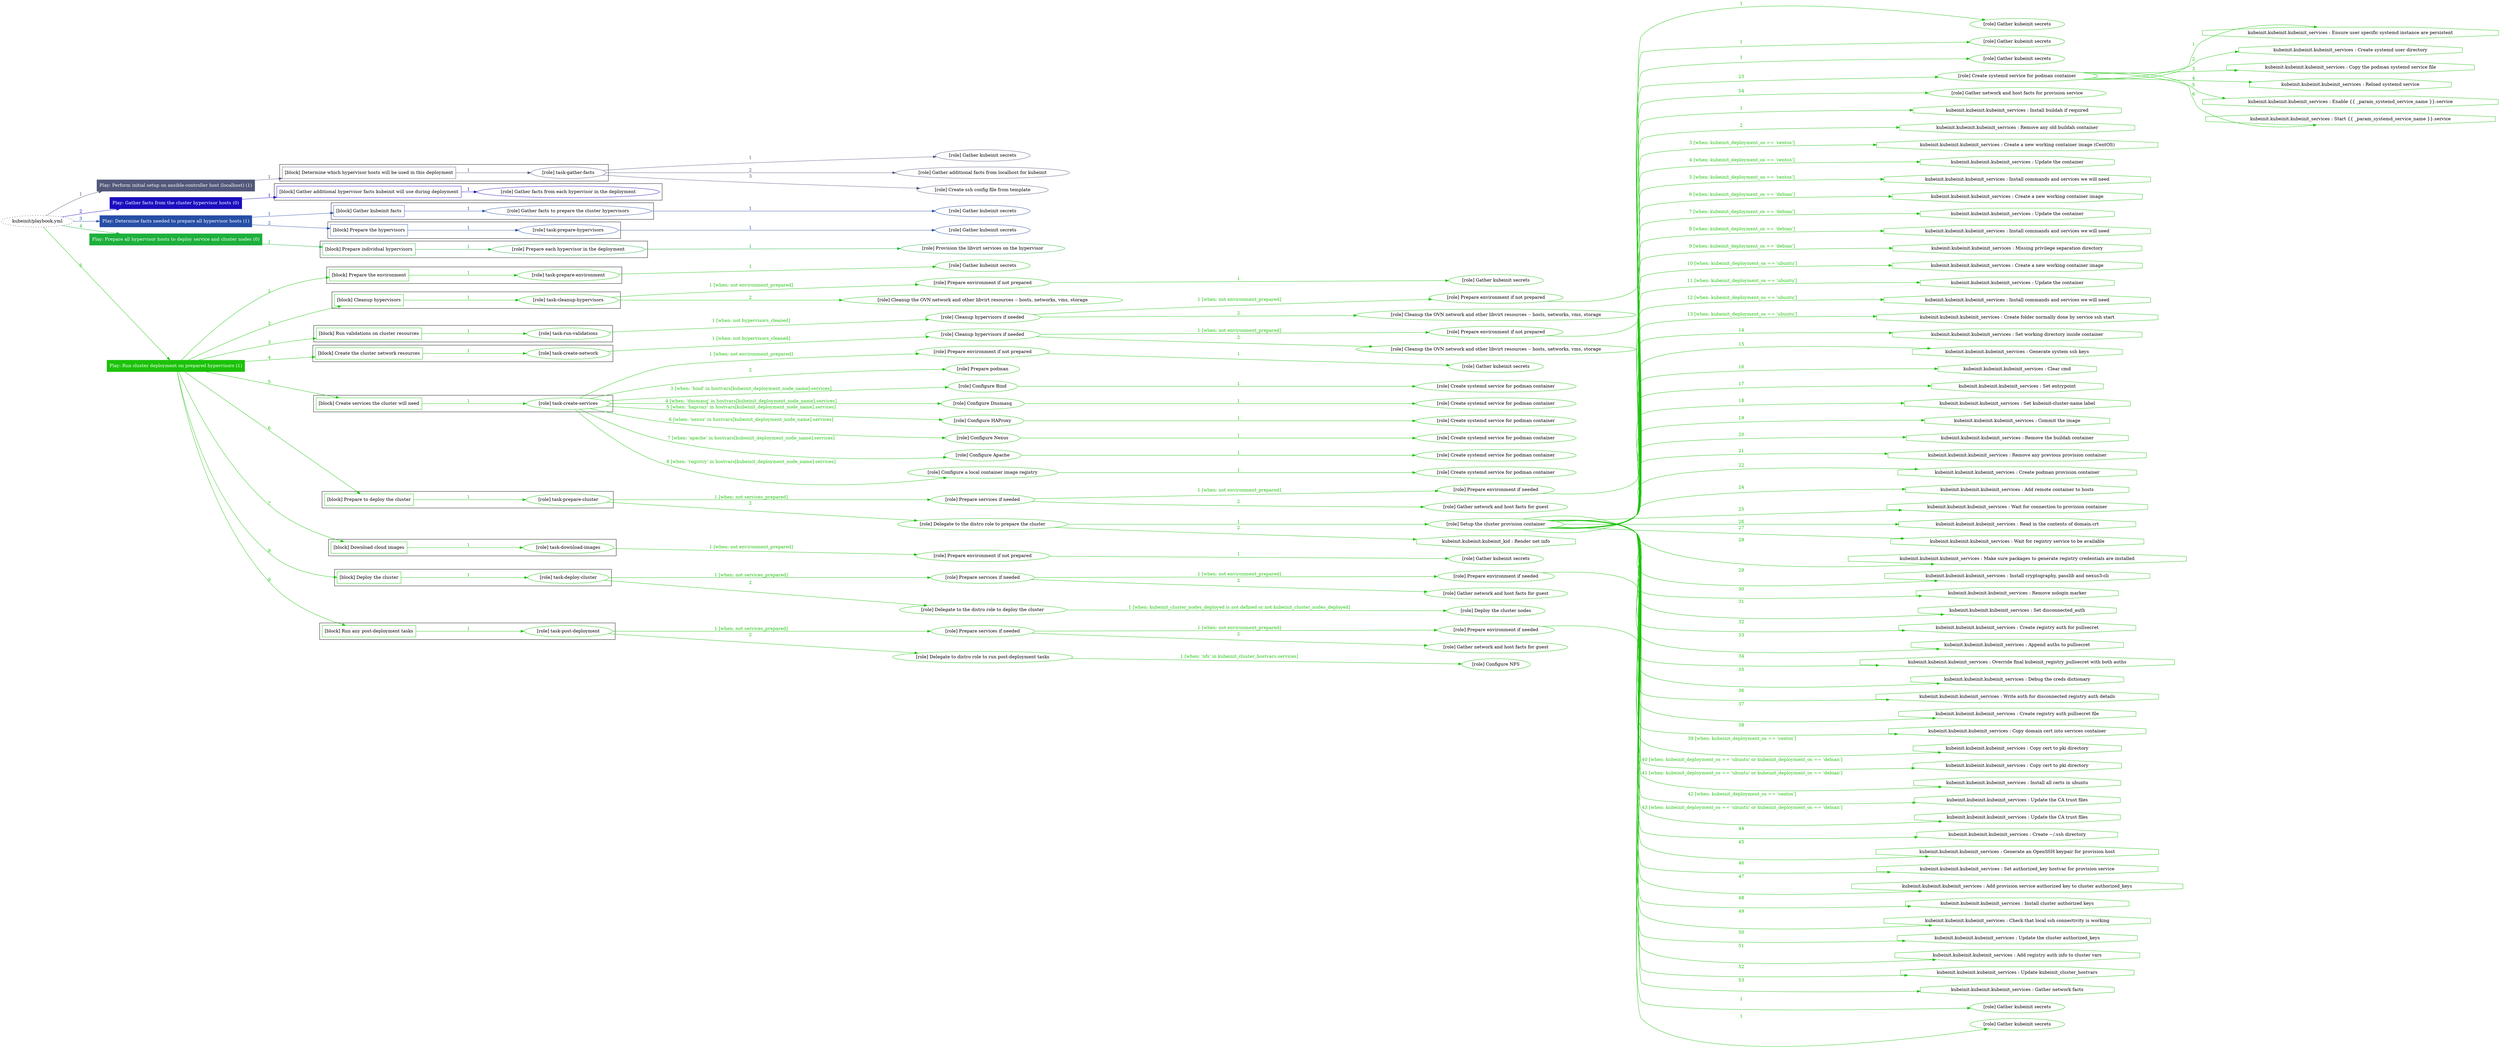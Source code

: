 digraph {
	graph [concentrate=true ordering=in rankdir=LR ratio=fill]
	edge [esep=5 sep=10]
	"kubeinit/playbook.yml" [URL="/home/runner/work/kubeinit/kubeinit/kubeinit/playbook.yml" id=playbook_c9d3f8dc style=dotted]
	play_283c9f7c [label="Play: Perform initial setup on ansible-controller host (localhost) (1)" URL="/home/runner/work/kubeinit/kubeinit/kubeinit/playbook.yml" color="#52587a" fontcolor="#ffffff" id=play_283c9f7c shape=box style=filled tooltip=localhost]
	"kubeinit/playbook.yml" -> play_283c9f7c [label="1 " color="#52587a" fontcolor="#52587a" id=edge_547b5de7 labeltooltip="1 " tooltip="1 "]
	subgraph "Gather kubeinit secrets" {
		role_82411197 [label="[role] Gather kubeinit secrets" URL="/home/runner/.ansible/collections/ansible_collections/kubeinit/kubeinit/roles/kubeinit_prepare/tasks/build_hypervisors_group.yml" color="#52587a" id=role_82411197 tooltip="Gather kubeinit secrets"]
	}
	subgraph "Gather additional facts from localhost for kubeinit" {
		role_bca5fe8e [label="[role] Gather additional facts from localhost for kubeinit" URL="/home/runner/.ansible/collections/ansible_collections/kubeinit/kubeinit/roles/kubeinit_prepare/tasks/build_hypervisors_group.yml" color="#52587a" id=role_bca5fe8e tooltip="Gather additional facts from localhost for kubeinit"]
	}
	subgraph "Create ssh config file from template" {
		role_10a55503 [label="[role] Create ssh config file from template" URL="/home/runner/.ansible/collections/ansible_collections/kubeinit/kubeinit/roles/kubeinit_prepare/tasks/build_hypervisors_group.yml" color="#52587a" id=role_10a55503 tooltip="Create ssh config file from template"]
	}
	subgraph "task-gather-facts" {
		role_b180c27b [label="[role] task-gather-facts" URL="/home/runner/work/kubeinit/kubeinit/kubeinit/playbook.yml" color="#52587a" id=role_b180c27b tooltip="task-gather-facts"]
		role_b180c27b -> role_82411197 [label="1 " color="#52587a" fontcolor="#52587a" id=edge_ef479337 labeltooltip="1 " tooltip="1 "]
		role_b180c27b -> role_bca5fe8e [label="2 " color="#52587a" fontcolor="#52587a" id=edge_886db65b labeltooltip="2 " tooltip="2 "]
		role_b180c27b -> role_10a55503 [label="3 " color="#52587a" fontcolor="#52587a" id=edge_c0316c26 labeltooltip="3 " tooltip="3 "]
	}
	subgraph "Play: Perform initial setup on ansible-controller host (localhost) (1)" {
		play_283c9f7c -> block_1ee95371 [label=1 color="#52587a" fontcolor="#52587a" id=edge_ddcfc089 labeltooltip=1 tooltip=1]
		subgraph cluster_block_1ee95371 {
			block_1ee95371 [label="[block] Determine which hypervisor hosts will be used in this deployment" URL="/home/runner/work/kubeinit/kubeinit/kubeinit/playbook.yml" color="#52587a" id=block_1ee95371 labeltooltip="Determine which hypervisor hosts will be used in this deployment" shape=box tooltip="Determine which hypervisor hosts will be used in this deployment"]
			block_1ee95371 -> role_b180c27b [label="1 " color="#52587a" fontcolor="#52587a" id=edge_621c7fb0 labeltooltip="1 " tooltip="1 "]
		}
	}
	play_fe0e10f4 [label="Play: Gather facts from the cluster hypervisor hosts (0)" URL="/home/runner/work/kubeinit/kubeinit/kubeinit/playbook.yml" color="#1c0dbf" fontcolor="#ffffff" id=play_fe0e10f4 shape=box style=filled tooltip="Play: Gather facts from the cluster hypervisor hosts (0)"]
	"kubeinit/playbook.yml" -> play_fe0e10f4 [label="2 " color="#1c0dbf" fontcolor="#1c0dbf" id=edge_14ba9c16 labeltooltip="2 " tooltip="2 "]
	subgraph "Gather facts from each hypervisor in the deployment" {
		role_adbce7a7 [label="[role] Gather facts from each hypervisor in the deployment" URL="/home/runner/work/kubeinit/kubeinit/kubeinit/playbook.yml" color="#1c0dbf" id=role_adbce7a7 tooltip="Gather facts from each hypervisor in the deployment"]
	}
	subgraph "Play: Gather facts from the cluster hypervisor hosts (0)" {
		play_fe0e10f4 -> block_d14efaf1 [label=1 color="#1c0dbf" fontcolor="#1c0dbf" id=edge_b231264b labeltooltip=1 tooltip=1]
		subgraph cluster_block_d14efaf1 {
			block_d14efaf1 [label="[block] Gather additional hypervisor facts kubeinit will use during deployment" URL="/home/runner/work/kubeinit/kubeinit/kubeinit/playbook.yml" color="#1c0dbf" id=block_d14efaf1 labeltooltip="Gather additional hypervisor facts kubeinit will use during deployment" shape=box tooltip="Gather additional hypervisor facts kubeinit will use during deployment"]
			block_d14efaf1 -> role_adbce7a7 [label="1 " color="#1c0dbf" fontcolor="#1c0dbf" id=edge_d474ace4 labeltooltip="1 " tooltip="1 "]
		}
	}
	play_3e956b78 [label="Play: Determine facts needed to prepare all hypervisor hosts (1)" URL="/home/runner/work/kubeinit/kubeinit/kubeinit/playbook.yml" color="#264fa6" fontcolor="#ffffff" id=play_3e956b78 shape=box style=filled tooltip=localhost]
	"kubeinit/playbook.yml" -> play_3e956b78 [label="3 " color="#264fa6" fontcolor="#264fa6" id=edge_d10255cb labeltooltip="3 " tooltip="3 "]
	subgraph "Gather kubeinit secrets" {
		role_3abad191 [label="[role] Gather kubeinit secrets" URL="/home/runner/.ansible/collections/ansible_collections/kubeinit/kubeinit/roles/kubeinit_prepare/tasks/gather_kubeinit_facts.yml" color="#264fa6" id=role_3abad191 tooltip="Gather kubeinit secrets"]
	}
	subgraph "Gather facts to prepare the cluster hypervisors" {
		role_a5cafad9 [label="[role] Gather facts to prepare the cluster hypervisors" URL="/home/runner/work/kubeinit/kubeinit/kubeinit/playbook.yml" color="#264fa6" id=role_a5cafad9 tooltip="Gather facts to prepare the cluster hypervisors"]
		role_a5cafad9 -> role_3abad191 [label="1 " color="#264fa6" fontcolor="#264fa6" id=edge_397530e6 labeltooltip="1 " tooltip="1 "]
	}
	subgraph "Gather kubeinit secrets" {
		role_8d8a6cb6 [label="[role] Gather kubeinit secrets" URL="/home/runner/.ansible/collections/ansible_collections/kubeinit/kubeinit/roles/kubeinit_prepare/tasks/gather_kubeinit_facts.yml" color="#264fa6" id=role_8d8a6cb6 tooltip="Gather kubeinit secrets"]
	}
	subgraph "task-prepare-hypervisors" {
		role_0f6bb12c [label="[role] task-prepare-hypervisors" URL="/home/runner/work/kubeinit/kubeinit/kubeinit/playbook.yml" color="#264fa6" id=role_0f6bb12c tooltip="task-prepare-hypervisors"]
		role_0f6bb12c -> role_8d8a6cb6 [label="1 " color="#264fa6" fontcolor="#264fa6" id=edge_1e8e3413 labeltooltip="1 " tooltip="1 "]
	}
	subgraph "Play: Determine facts needed to prepare all hypervisor hosts (1)" {
		play_3e956b78 -> block_1685f07b [label=1 color="#264fa6" fontcolor="#264fa6" id=edge_e0590933 labeltooltip=1 tooltip=1]
		subgraph cluster_block_1685f07b {
			block_1685f07b [label="[block] Gather kubeinit facts" URL="/home/runner/work/kubeinit/kubeinit/kubeinit/playbook.yml" color="#264fa6" id=block_1685f07b labeltooltip="Gather kubeinit facts" shape=box tooltip="Gather kubeinit facts"]
			block_1685f07b -> role_a5cafad9 [label="1 " color="#264fa6" fontcolor="#264fa6" id=edge_1d7a3c42 labeltooltip="1 " tooltip="1 "]
		}
		play_3e956b78 -> block_4bb55745 [label=2 color="#264fa6" fontcolor="#264fa6" id=edge_ace611c9 labeltooltip=2 tooltip=2]
		subgraph cluster_block_4bb55745 {
			block_4bb55745 [label="[block] Prepare the hypervisors" URL="/home/runner/work/kubeinit/kubeinit/kubeinit/playbook.yml" color="#264fa6" id=block_4bb55745 labeltooltip="Prepare the hypervisors" shape=box tooltip="Prepare the hypervisors"]
			block_4bb55745 -> role_0f6bb12c [label="1 " color="#264fa6" fontcolor="#264fa6" id=edge_14a5e455 labeltooltip="1 " tooltip="1 "]
		}
	}
	play_05fdeb56 [label="Play: Prepare all hypervisor hosts to deploy service and cluster nodes (0)" URL="/home/runner/work/kubeinit/kubeinit/kubeinit/playbook.yml" color="#1cb03b" fontcolor="#ffffff" id=play_05fdeb56 shape=box style=filled tooltip="Play: Prepare all hypervisor hosts to deploy service and cluster nodes (0)"]
	"kubeinit/playbook.yml" -> play_05fdeb56 [label="4 " color="#1cb03b" fontcolor="#1cb03b" id=edge_aa433061 labeltooltip="4 " tooltip="4 "]
	subgraph "Provision the libvirt services on the hypervisor" {
		role_8de39abd [label="[role] Provision the libvirt services on the hypervisor" URL="/home/runner/.ansible/collections/ansible_collections/kubeinit/kubeinit/roles/kubeinit_prepare/tasks/prepare_hypervisor.yml" color="#1cb03b" id=role_8de39abd tooltip="Provision the libvirt services on the hypervisor"]
	}
	subgraph "Prepare each hypervisor in the deployment" {
		role_eabd7abe [label="[role] Prepare each hypervisor in the deployment" URL="/home/runner/work/kubeinit/kubeinit/kubeinit/playbook.yml" color="#1cb03b" id=role_eabd7abe tooltip="Prepare each hypervisor in the deployment"]
		role_eabd7abe -> role_8de39abd [label="1 " color="#1cb03b" fontcolor="#1cb03b" id=edge_6ba69a61 labeltooltip="1 " tooltip="1 "]
	}
	subgraph "Play: Prepare all hypervisor hosts to deploy service and cluster nodes (0)" {
		play_05fdeb56 -> block_5e864d73 [label=1 color="#1cb03b" fontcolor="#1cb03b" id=edge_f04f8faa labeltooltip=1 tooltip=1]
		subgraph cluster_block_5e864d73 {
			block_5e864d73 [label="[block] Prepare individual hypervisors" URL="/home/runner/work/kubeinit/kubeinit/kubeinit/playbook.yml" color="#1cb03b" id=block_5e864d73 labeltooltip="Prepare individual hypervisors" shape=box tooltip="Prepare individual hypervisors"]
			block_5e864d73 -> role_eabd7abe [label="1 " color="#1cb03b" fontcolor="#1cb03b" id=edge_a5ec9ae5 labeltooltip="1 " tooltip="1 "]
		}
	}
	play_c0d33c6c [label="Play: Run cluster deployment on prepared hypervisors (1)" URL="/home/runner/work/kubeinit/kubeinit/kubeinit/playbook.yml" color="#1bc20a" fontcolor="#ffffff" id=play_c0d33c6c shape=box style=filled tooltip=localhost]
	"kubeinit/playbook.yml" -> play_c0d33c6c [label="5 " color="#1bc20a" fontcolor="#1bc20a" id=edge_4f08677e labeltooltip="5 " tooltip="5 "]
	subgraph "Gather kubeinit secrets" {
		role_b4ad371b [label="[role] Gather kubeinit secrets" URL="/home/runner/.ansible/collections/ansible_collections/kubeinit/kubeinit/roles/kubeinit_prepare/tasks/gather_kubeinit_facts.yml" color="#1bc20a" id=role_b4ad371b tooltip="Gather kubeinit secrets"]
	}
	subgraph "task-prepare-environment" {
		role_d70de93e [label="[role] task-prepare-environment" URL="/home/runner/work/kubeinit/kubeinit/kubeinit/playbook.yml" color="#1bc20a" id=role_d70de93e tooltip="task-prepare-environment"]
		role_d70de93e -> role_b4ad371b [label="1 " color="#1bc20a" fontcolor="#1bc20a" id=edge_9d4df7bd labeltooltip="1 " tooltip="1 "]
	}
	subgraph "Gather kubeinit secrets" {
		role_56a73388 [label="[role] Gather kubeinit secrets" URL="/home/runner/.ansible/collections/ansible_collections/kubeinit/kubeinit/roles/kubeinit_prepare/tasks/gather_kubeinit_facts.yml" color="#1bc20a" id=role_56a73388 tooltip="Gather kubeinit secrets"]
	}
	subgraph "Prepare environment if not prepared" {
		role_ce62935f [label="[role] Prepare environment if not prepared" URL="/home/runner/.ansible/collections/ansible_collections/kubeinit/kubeinit/roles/kubeinit_prepare/tasks/cleanup_hypervisors.yml" color="#1bc20a" id=role_ce62935f tooltip="Prepare environment if not prepared"]
		role_ce62935f -> role_56a73388 [label="1 " color="#1bc20a" fontcolor="#1bc20a" id=edge_136d1fde labeltooltip="1 " tooltip="1 "]
	}
	subgraph "Cleanup the OVN network and other libvirt resources -- hosts, networks, vms, storage" {
		role_d83f8d3a [label="[role] Cleanup the OVN network and other libvirt resources -- hosts, networks, vms, storage" URL="/home/runner/.ansible/collections/ansible_collections/kubeinit/kubeinit/roles/kubeinit_prepare/tasks/cleanup_hypervisors.yml" color="#1bc20a" id=role_d83f8d3a tooltip="Cleanup the OVN network and other libvirt resources -- hosts, networks, vms, storage"]
	}
	subgraph "task-cleanup-hypervisors" {
		role_dc231761 [label="[role] task-cleanup-hypervisors" URL="/home/runner/work/kubeinit/kubeinit/kubeinit/playbook.yml" color="#1bc20a" id=role_dc231761 tooltip="task-cleanup-hypervisors"]
		role_dc231761 -> role_ce62935f [label="1 [when: not environment_prepared]" color="#1bc20a" fontcolor="#1bc20a" id=edge_f6cf4748 labeltooltip="1 [when: not environment_prepared]" tooltip="1 [when: not environment_prepared]"]
		role_dc231761 -> role_d83f8d3a [label="2 " color="#1bc20a" fontcolor="#1bc20a" id=edge_e4d183fd labeltooltip="2 " tooltip="2 "]
	}
	subgraph "Gather kubeinit secrets" {
		role_8cd1720f [label="[role] Gather kubeinit secrets" URL="/home/runner/.ansible/collections/ansible_collections/kubeinit/kubeinit/roles/kubeinit_prepare/tasks/gather_kubeinit_facts.yml" color="#1bc20a" id=role_8cd1720f tooltip="Gather kubeinit secrets"]
	}
	subgraph "Prepare environment if not prepared" {
		role_9494e485 [label="[role] Prepare environment if not prepared" URL="/home/runner/.ansible/collections/ansible_collections/kubeinit/kubeinit/roles/kubeinit_prepare/tasks/cleanup_hypervisors.yml" color="#1bc20a" id=role_9494e485 tooltip="Prepare environment if not prepared"]
		role_9494e485 -> role_8cd1720f [label="1 " color="#1bc20a" fontcolor="#1bc20a" id=edge_1a16ddd0 labeltooltip="1 " tooltip="1 "]
	}
	subgraph "Cleanup the OVN network and other libvirt resources -- hosts, networks, vms, storage" {
		role_84d196d3 [label="[role] Cleanup the OVN network and other libvirt resources -- hosts, networks, vms, storage" URL="/home/runner/.ansible/collections/ansible_collections/kubeinit/kubeinit/roles/kubeinit_prepare/tasks/cleanup_hypervisors.yml" color="#1bc20a" id=role_84d196d3 tooltip="Cleanup the OVN network and other libvirt resources -- hosts, networks, vms, storage"]
	}
	subgraph "Cleanup hypervisors if needed" {
		role_c9bc6384 [label="[role] Cleanup hypervisors if needed" URL="/home/runner/.ansible/collections/ansible_collections/kubeinit/kubeinit/roles/kubeinit_validations/tasks/main.yml" color="#1bc20a" id=role_c9bc6384 tooltip="Cleanup hypervisors if needed"]
		role_c9bc6384 -> role_9494e485 [label="1 [when: not environment_prepared]" color="#1bc20a" fontcolor="#1bc20a" id=edge_c0c4faf7 labeltooltip="1 [when: not environment_prepared]" tooltip="1 [when: not environment_prepared]"]
		role_c9bc6384 -> role_84d196d3 [label="2 " color="#1bc20a" fontcolor="#1bc20a" id=edge_d640aca4 labeltooltip="2 " tooltip="2 "]
	}
	subgraph "task-run-validations" {
		role_2e7fa888 [label="[role] task-run-validations" URL="/home/runner/work/kubeinit/kubeinit/kubeinit/playbook.yml" color="#1bc20a" id=role_2e7fa888 tooltip="task-run-validations"]
		role_2e7fa888 -> role_c9bc6384 [label="1 [when: not hypervisors_cleaned]" color="#1bc20a" fontcolor="#1bc20a" id=edge_dc8fd789 labeltooltip="1 [when: not hypervisors_cleaned]" tooltip="1 [when: not hypervisors_cleaned]"]
	}
	subgraph "Gather kubeinit secrets" {
		role_25a2d5f9 [label="[role] Gather kubeinit secrets" URL="/home/runner/.ansible/collections/ansible_collections/kubeinit/kubeinit/roles/kubeinit_prepare/tasks/gather_kubeinit_facts.yml" color="#1bc20a" id=role_25a2d5f9 tooltip="Gather kubeinit secrets"]
	}
	subgraph "Prepare environment if not prepared" {
		role_20b1929c [label="[role] Prepare environment if not prepared" URL="/home/runner/.ansible/collections/ansible_collections/kubeinit/kubeinit/roles/kubeinit_prepare/tasks/cleanup_hypervisors.yml" color="#1bc20a" id=role_20b1929c tooltip="Prepare environment if not prepared"]
		role_20b1929c -> role_25a2d5f9 [label="1 " color="#1bc20a" fontcolor="#1bc20a" id=edge_ab12cf4b labeltooltip="1 " tooltip="1 "]
	}
	subgraph "Cleanup the OVN network and other libvirt resources -- hosts, networks, vms, storage" {
		role_bf5285bf [label="[role] Cleanup the OVN network and other libvirt resources -- hosts, networks, vms, storage" URL="/home/runner/.ansible/collections/ansible_collections/kubeinit/kubeinit/roles/kubeinit_prepare/tasks/cleanup_hypervisors.yml" color="#1bc20a" id=role_bf5285bf tooltip="Cleanup the OVN network and other libvirt resources -- hosts, networks, vms, storage"]
	}
	subgraph "Cleanup hypervisors if needed" {
		role_bac005c2 [label="[role] Cleanup hypervisors if needed" URL="/home/runner/.ansible/collections/ansible_collections/kubeinit/kubeinit/roles/kubeinit_libvirt/tasks/create_network.yml" color="#1bc20a" id=role_bac005c2 tooltip="Cleanup hypervisors if needed"]
		role_bac005c2 -> role_20b1929c [label="1 [when: not environment_prepared]" color="#1bc20a" fontcolor="#1bc20a" id=edge_6858a0a6 labeltooltip="1 [when: not environment_prepared]" tooltip="1 [when: not environment_prepared]"]
		role_bac005c2 -> role_bf5285bf [label="2 " color="#1bc20a" fontcolor="#1bc20a" id=edge_34be6b11 labeltooltip="2 " tooltip="2 "]
	}
	subgraph "task-create-network" {
		role_abcd371c [label="[role] task-create-network" URL="/home/runner/work/kubeinit/kubeinit/kubeinit/playbook.yml" color="#1bc20a" id=role_abcd371c tooltip="task-create-network"]
		role_abcd371c -> role_bac005c2 [label="1 [when: not hypervisors_cleaned]" color="#1bc20a" fontcolor="#1bc20a" id=edge_09e3a40d labeltooltip="1 [when: not hypervisors_cleaned]" tooltip="1 [when: not hypervisors_cleaned]"]
	}
	subgraph "Gather kubeinit secrets" {
		role_377e2410 [label="[role] Gather kubeinit secrets" URL="/home/runner/.ansible/collections/ansible_collections/kubeinit/kubeinit/roles/kubeinit_prepare/tasks/gather_kubeinit_facts.yml" color="#1bc20a" id=role_377e2410 tooltip="Gather kubeinit secrets"]
	}
	subgraph "Prepare environment if not prepared" {
		role_d09465f8 [label="[role] Prepare environment if not prepared" URL="/home/runner/.ansible/collections/ansible_collections/kubeinit/kubeinit/roles/kubeinit_services/tasks/main.yml" color="#1bc20a" id=role_d09465f8 tooltip="Prepare environment if not prepared"]
		role_d09465f8 -> role_377e2410 [label="1 " color="#1bc20a" fontcolor="#1bc20a" id=edge_0275582b labeltooltip="1 " tooltip="1 "]
	}
	subgraph "Prepare podman" {
		role_9b2b44d0 [label="[role] Prepare podman" URL="/home/runner/.ansible/collections/ansible_collections/kubeinit/kubeinit/roles/kubeinit_services/tasks/00_create_service_pod.yml" color="#1bc20a" id=role_9b2b44d0 tooltip="Prepare podman"]
	}
	subgraph "Create systemd service for podman container" {
		role_60ae9afe [label="[role] Create systemd service for podman container" URL="/home/runner/.ansible/collections/ansible_collections/kubeinit/kubeinit/roles/kubeinit_bind/tasks/main.yml" color="#1bc20a" id=role_60ae9afe tooltip="Create systemd service for podman container"]
	}
	subgraph "Configure Bind" {
		role_547cc212 [label="[role] Configure Bind" URL="/home/runner/.ansible/collections/ansible_collections/kubeinit/kubeinit/roles/kubeinit_services/tasks/start_services_containers.yml" color="#1bc20a" id=role_547cc212 tooltip="Configure Bind"]
		role_547cc212 -> role_60ae9afe [label="1 " color="#1bc20a" fontcolor="#1bc20a" id=edge_b8694301 labeltooltip="1 " tooltip="1 "]
	}
	subgraph "Create systemd service for podman container" {
		role_8a837b8d [label="[role] Create systemd service for podman container" URL="/home/runner/.ansible/collections/ansible_collections/kubeinit/kubeinit/roles/kubeinit_dnsmasq/tasks/main.yml" color="#1bc20a" id=role_8a837b8d tooltip="Create systemd service for podman container"]
	}
	subgraph "Configure Dnsmasq" {
		role_5f5b4ee2 [label="[role] Configure Dnsmasq" URL="/home/runner/.ansible/collections/ansible_collections/kubeinit/kubeinit/roles/kubeinit_services/tasks/start_services_containers.yml" color="#1bc20a" id=role_5f5b4ee2 tooltip="Configure Dnsmasq"]
		role_5f5b4ee2 -> role_8a837b8d [label="1 " color="#1bc20a" fontcolor="#1bc20a" id=edge_c046addf labeltooltip="1 " tooltip="1 "]
	}
	subgraph "Create systemd service for podman container" {
		role_6adcca15 [label="[role] Create systemd service for podman container" URL="/home/runner/.ansible/collections/ansible_collections/kubeinit/kubeinit/roles/kubeinit_haproxy/tasks/main.yml" color="#1bc20a" id=role_6adcca15 tooltip="Create systemd service for podman container"]
	}
	subgraph "Configure HAProxy" {
		role_a0a41bcb [label="[role] Configure HAProxy" URL="/home/runner/.ansible/collections/ansible_collections/kubeinit/kubeinit/roles/kubeinit_services/tasks/start_services_containers.yml" color="#1bc20a" id=role_a0a41bcb tooltip="Configure HAProxy"]
		role_a0a41bcb -> role_6adcca15 [label="1 " color="#1bc20a" fontcolor="#1bc20a" id=edge_f975316f labeltooltip="1 " tooltip="1 "]
	}
	subgraph "Create systemd service for podman container" {
		role_481961c5 [label="[role] Create systemd service for podman container" URL="/home/runner/.ansible/collections/ansible_collections/kubeinit/kubeinit/roles/kubeinit_nexus/tasks/main.yml" color="#1bc20a" id=role_481961c5 tooltip="Create systemd service for podman container"]
	}
	subgraph "Configure Nexus" {
		role_41dea64e [label="[role] Configure Nexus" URL="/home/runner/.ansible/collections/ansible_collections/kubeinit/kubeinit/roles/kubeinit_services/tasks/start_services_containers.yml" color="#1bc20a" id=role_41dea64e tooltip="Configure Nexus"]
		role_41dea64e -> role_481961c5 [label="1 " color="#1bc20a" fontcolor="#1bc20a" id=edge_e182ecbf labeltooltip="1 " tooltip="1 "]
	}
	subgraph "Create systemd service for podman container" {
		role_52b68562 [label="[role] Create systemd service for podman container" URL="/home/runner/.ansible/collections/ansible_collections/kubeinit/kubeinit/roles/kubeinit_apache/tasks/main.yml" color="#1bc20a" id=role_52b68562 tooltip="Create systemd service for podman container"]
	}
	subgraph "Configure Apache" {
		role_5e58b282 [label="[role] Configure Apache" URL="/home/runner/.ansible/collections/ansible_collections/kubeinit/kubeinit/roles/kubeinit_services/tasks/start_services_containers.yml" color="#1bc20a" id=role_5e58b282 tooltip="Configure Apache"]
		role_5e58b282 -> role_52b68562 [label="1 " color="#1bc20a" fontcolor="#1bc20a" id=edge_61f5d01f labeltooltip="1 " tooltip="1 "]
	}
	subgraph "Create systemd service for podman container" {
		role_be99ac4c [label="[role] Create systemd service for podman container" URL="/home/runner/.ansible/collections/ansible_collections/kubeinit/kubeinit/roles/kubeinit_registry/tasks/main.yml" color="#1bc20a" id=role_be99ac4c tooltip="Create systemd service for podman container"]
	}
	subgraph "Configure a local container image registry" {
		role_32b7c0c7 [label="[role] Configure a local container image registry" URL="/home/runner/.ansible/collections/ansible_collections/kubeinit/kubeinit/roles/kubeinit_services/tasks/start_services_containers.yml" color="#1bc20a" id=role_32b7c0c7 tooltip="Configure a local container image registry"]
		role_32b7c0c7 -> role_be99ac4c [label="1 " color="#1bc20a" fontcolor="#1bc20a" id=edge_e63f7b60 labeltooltip="1 " tooltip="1 "]
	}
	subgraph "task-create-services" {
		role_ecbf622f [label="[role] task-create-services" URL="/home/runner/work/kubeinit/kubeinit/kubeinit/playbook.yml" color="#1bc20a" id=role_ecbf622f tooltip="task-create-services"]
		role_ecbf622f -> role_d09465f8 [label="1 [when: not environment_prepared]" color="#1bc20a" fontcolor="#1bc20a" id=edge_b8de3587 labeltooltip="1 [when: not environment_prepared]" tooltip="1 [when: not environment_prepared]"]
		role_ecbf622f -> role_9b2b44d0 [label="2 " color="#1bc20a" fontcolor="#1bc20a" id=edge_6e4afb92 labeltooltip="2 " tooltip="2 "]
		role_ecbf622f -> role_547cc212 [label="3 [when: 'bind' in hostvars[kubeinit_deployment_node_name].services]" color="#1bc20a" fontcolor="#1bc20a" id=edge_f35bfc0d labeltooltip="3 [when: 'bind' in hostvars[kubeinit_deployment_node_name].services]" tooltip="3 [when: 'bind' in hostvars[kubeinit_deployment_node_name].services]"]
		role_ecbf622f -> role_5f5b4ee2 [label="4 [when: 'dnsmasq' in hostvars[kubeinit_deployment_node_name].services]" color="#1bc20a" fontcolor="#1bc20a" id=edge_ab38f2ec labeltooltip="4 [when: 'dnsmasq' in hostvars[kubeinit_deployment_node_name].services]" tooltip="4 [when: 'dnsmasq' in hostvars[kubeinit_deployment_node_name].services]"]
		role_ecbf622f -> role_a0a41bcb [label="5 [when: 'haproxy' in hostvars[kubeinit_deployment_node_name].services]" color="#1bc20a" fontcolor="#1bc20a" id=edge_ec77d866 labeltooltip="5 [when: 'haproxy' in hostvars[kubeinit_deployment_node_name].services]" tooltip="5 [when: 'haproxy' in hostvars[kubeinit_deployment_node_name].services]"]
		role_ecbf622f -> role_41dea64e [label="6 [when: 'nexus' in hostvars[kubeinit_deployment_node_name].services]" color="#1bc20a" fontcolor="#1bc20a" id=edge_ca232dad labeltooltip="6 [when: 'nexus' in hostvars[kubeinit_deployment_node_name].services]" tooltip="6 [when: 'nexus' in hostvars[kubeinit_deployment_node_name].services]"]
		role_ecbf622f -> role_5e58b282 [label="7 [when: 'apache' in hostvars[kubeinit_deployment_node_name].services]" color="#1bc20a" fontcolor="#1bc20a" id=edge_81f07d82 labeltooltip="7 [when: 'apache' in hostvars[kubeinit_deployment_node_name].services]" tooltip="7 [when: 'apache' in hostvars[kubeinit_deployment_node_name].services]"]
		role_ecbf622f -> role_32b7c0c7 [label="8 [when: 'registry' in hostvars[kubeinit_deployment_node_name].services]" color="#1bc20a" fontcolor="#1bc20a" id=edge_6bb0818e labeltooltip="8 [when: 'registry' in hostvars[kubeinit_deployment_node_name].services]" tooltip="8 [when: 'registry' in hostvars[kubeinit_deployment_node_name].services]"]
	}
	subgraph "Gather kubeinit secrets" {
		role_57493765 [label="[role] Gather kubeinit secrets" URL="/home/runner/.ansible/collections/ansible_collections/kubeinit/kubeinit/roles/kubeinit_prepare/tasks/gather_kubeinit_facts.yml" color="#1bc20a" id=role_57493765 tooltip="Gather kubeinit secrets"]
	}
	subgraph "Prepare environment if needed" {
		role_de7e06a3 [label="[role] Prepare environment if needed" URL="/home/runner/.ansible/collections/ansible_collections/kubeinit/kubeinit/roles/kubeinit_services/tasks/prepare_services.yml" color="#1bc20a" id=role_de7e06a3 tooltip="Prepare environment if needed"]
		role_de7e06a3 -> role_57493765 [label="1 " color="#1bc20a" fontcolor="#1bc20a" id=edge_6aab9680 labeltooltip="1 " tooltip="1 "]
	}
	subgraph "Gather network and host facts for guest" {
		role_ef83a227 [label="[role] Gather network and host facts for guest" URL="/home/runner/.ansible/collections/ansible_collections/kubeinit/kubeinit/roles/kubeinit_services/tasks/prepare_services.yml" color="#1bc20a" id=role_ef83a227 tooltip="Gather network and host facts for guest"]
	}
	subgraph "Prepare services if needed" {
		role_47a905db [label="[role] Prepare services if needed" URL="/home/runner/.ansible/collections/ansible_collections/kubeinit/kubeinit/roles/kubeinit_prepare/tasks/prepare_cluster.yml" color="#1bc20a" id=role_47a905db tooltip="Prepare services if needed"]
		role_47a905db -> role_de7e06a3 [label="1 [when: not environment_prepared]" color="#1bc20a" fontcolor="#1bc20a" id=edge_bc51e718 labeltooltip="1 [when: not environment_prepared]" tooltip="1 [when: not environment_prepared]"]
		role_47a905db -> role_ef83a227 [label="2 " color="#1bc20a" fontcolor="#1bc20a" id=edge_12724ae4 labeltooltip="2 " tooltip="2 "]
	}
	subgraph "Create systemd service for podman container" {
		role_dc5ca251 [label="[role] Create systemd service for podman container" URL="/home/runner/.ansible/collections/ansible_collections/kubeinit/kubeinit/roles/kubeinit_services/tasks/create_provision_container.yml" color="#1bc20a" id=role_dc5ca251 tooltip="Create systemd service for podman container"]
		task_327032f6 [label="kubeinit.kubeinit.kubeinit_services : Ensure user specific systemd instance are persistent" URL="/home/runner/.ansible/collections/ansible_collections/kubeinit/kubeinit/roles/kubeinit_services/tasks/create_managed_service.yml" color="#1bc20a" id=task_327032f6 shape=octagon tooltip="kubeinit.kubeinit.kubeinit_services : Ensure user specific systemd instance are persistent"]
		role_dc5ca251 -> task_327032f6 [label="1 " color="#1bc20a" fontcolor="#1bc20a" id=edge_86f7642c labeltooltip="1 " tooltip="1 "]
		task_eb3a65f6 [label="kubeinit.kubeinit.kubeinit_services : Create systemd user directory" URL="/home/runner/.ansible/collections/ansible_collections/kubeinit/kubeinit/roles/kubeinit_services/tasks/create_managed_service.yml" color="#1bc20a" id=task_eb3a65f6 shape=octagon tooltip="kubeinit.kubeinit.kubeinit_services : Create systemd user directory"]
		role_dc5ca251 -> task_eb3a65f6 [label="2 " color="#1bc20a" fontcolor="#1bc20a" id=edge_32ccc2af labeltooltip="2 " tooltip="2 "]
		task_592b9f61 [label="kubeinit.kubeinit.kubeinit_services : Copy the podman systemd service file" URL="/home/runner/.ansible/collections/ansible_collections/kubeinit/kubeinit/roles/kubeinit_services/tasks/create_managed_service.yml" color="#1bc20a" id=task_592b9f61 shape=octagon tooltip="kubeinit.kubeinit.kubeinit_services : Copy the podman systemd service file"]
		role_dc5ca251 -> task_592b9f61 [label="3 " color="#1bc20a" fontcolor="#1bc20a" id=edge_a6eb7347 labeltooltip="3 " tooltip="3 "]
		task_5306df3d [label="kubeinit.kubeinit.kubeinit_services : Reload systemd service" URL="/home/runner/.ansible/collections/ansible_collections/kubeinit/kubeinit/roles/kubeinit_services/tasks/create_managed_service.yml" color="#1bc20a" id=task_5306df3d shape=octagon tooltip="kubeinit.kubeinit.kubeinit_services : Reload systemd service"]
		role_dc5ca251 -> task_5306df3d [label="4 " color="#1bc20a" fontcolor="#1bc20a" id=edge_0d254068 labeltooltip="4 " tooltip="4 "]
		task_24db109e [label="kubeinit.kubeinit.kubeinit_services : Enable {{ _param_systemd_service_name }}.service" URL="/home/runner/.ansible/collections/ansible_collections/kubeinit/kubeinit/roles/kubeinit_services/tasks/create_managed_service.yml" color="#1bc20a" id=task_24db109e shape=octagon tooltip="kubeinit.kubeinit.kubeinit_services : Enable {{ _param_systemd_service_name }}.service"]
		role_dc5ca251 -> task_24db109e [label="5 " color="#1bc20a" fontcolor="#1bc20a" id=edge_ed089b0f labeltooltip="5 " tooltip="5 "]
		task_e7d62a34 [label="kubeinit.kubeinit.kubeinit_services : Start {{ _param_systemd_service_name }}.service" URL="/home/runner/.ansible/collections/ansible_collections/kubeinit/kubeinit/roles/kubeinit_services/tasks/create_managed_service.yml" color="#1bc20a" id=task_e7d62a34 shape=octagon tooltip="kubeinit.kubeinit.kubeinit_services : Start {{ _param_systemd_service_name }}.service"]
		role_dc5ca251 -> task_e7d62a34 [label="6 " color="#1bc20a" fontcolor="#1bc20a" id=edge_20f34676 labeltooltip="6 " tooltip="6 "]
	}
	subgraph "Gather network and host facts for provision service" {
		role_1d11ce52 [label="[role] Gather network and host facts for provision service" URL="/home/runner/.ansible/collections/ansible_collections/kubeinit/kubeinit/roles/kubeinit_services/tasks/create_provision_container.yml" color="#1bc20a" id=role_1d11ce52 tooltip="Gather network and host facts for provision service"]
	}
	subgraph "Setup the cluster provision container" {
		role_9b34e2af [label="[role] Setup the cluster provision container" URL="/home/runner/.ansible/collections/ansible_collections/kubeinit/kubeinit/roles/kubeinit_kid/tasks/prepare_cluster.yml" color="#1bc20a" id=role_9b34e2af tooltip="Setup the cluster provision container"]
		task_7bb4606d [label="kubeinit.kubeinit.kubeinit_services : Install buildah if required" URL="/home/runner/.ansible/collections/ansible_collections/kubeinit/kubeinit/roles/kubeinit_services/tasks/create_provision_container.yml" color="#1bc20a" id=task_7bb4606d shape=octagon tooltip="kubeinit.kubeinit.kubeinit_services : Install buildah if required"]
		role_9b34e2af -> task_7bb4606d [label="1 " color="#1bc20a" fontcolor="#1bc20a" id=edge_9d2a6570 labeltooltip="1 " tooltip="1 "]
		task_2c61ed6a [label="kubeinit.kubeinit.kubeinit_services : Remove any old buildah container" URL="/home/runner/.ansible/collections/ansible_collections/kubeinit/kubeinit/roles/kubeinit_services/tasks/create_provision_container.yml" color="#1bc20a" id=task_2c61ed6a shape=octagon tooltip="kubeinit.kubeinit.kubeinit_services : Remove any old buildah container"]
		role_9b34e2af -> task_2c61ed6a [label="2 " color="#1bc20a" fontcolor="#1bc20a" id=edge_165780c3 labeltooltip="2 " tooltip="2 "]
		task_42567137 [label="kubeinit.kubeinit.kubeinit_services : Create a new working container image (CentOS)" URL="/home/runner/.ansible/collections/ansible_collections/kubeinit/kubeinit/roles/kubeinit_services/tasks/create_provision_container.yml" color="#1bc20a" id=task_42567137 shape=octagon tooltip="kubeinit.kubeinit.kubeinit_services : Create a new working container image (CentOS)"]
		role_9b34e2af -> task_42567137 [label="3 [when: kubeinit_deployment_os == 'centos']" color="#1bc20a" fontcolor="#1bc20a" id=edge_d6bd2e7f labeltooltip="3 [when: kubeinit_deployment_os == 'centos']" tooltip="3 [when: kubeinit_deployment_os == 'centos']"]
		task_95586ff7 [label="kubeinit.kubeinit.kubeinit_services : Update the container" URL="/home/runner/.ansible/collections/ansible_collections/kubeinit/kubeinit/roles/kubeinit_services/tasks/create_provision_container.yml" color="#1bc20a" id=task_95586ff7 shape=octagon tooltip="kubeinit.kubeinit.kubeinit_services : Update the container"]
		role_9b34e2af -> task_95586ff7 [label="4 [when: kubeinit_deployment_os == 'centos']" color="#1bc20a" fontcolor="#1bc20a" id=edge_37f47e84 labeltooltip="4 [when: kubeinit_deployment_os == 'centos']" tooltip="4 [when: kubeinit_deployment_os == 'centos']"]
		task_8122f1d8 [label="kubeinit.kubeinit.kubeinit_services : Install commands and services we will need" URL="/home/runner/.ansible/collections/ansible_collections/kubeinit/kubeinit/roles/kubeinit_services/tasks/create_provision_container.yml" color="#1bc20a" id=task_8122f1d8 shape=octagon tooltip="kubeinit.kubeinit.kubeinit_services : Install commands and services we will need"]
		role_9b34e2af -> task_8122f1d8 [label="5 [when: kubeinit_deployment_os == 'centos']" color="#1bc20a" fontcolor="#1bc20a" id=edge_f3770544 labeltooltip="5 [when: kubeinit_deployment_os == 'centos']" tooltip="5 [when: kubeinit_deployment_os == 'centos']"]
		task_2845c06c [label="kubeinit.kubeinit.kubeinit_services : Create a new working container image" URL="/home/runner/.ansible/collections/ansible_collections/kubeinit/kubeinit/roles/kubeinit_services/tasks/create_provision_container.yml" color="#1bc20a" id=task_2845c06c shape=octagon tooltip="kubeinit.kubeinit.kubeinit_services : Create a new working container image"]
		role_9b34e2af -> task_2845c06c [label="6 [when: kubeinit_deployment_os == 'debian']" color="#1bc20a" fontcolor="#1bc20a" id=edge_41ea95e1 labeltooltip="6 [when: kubeinit_deployment_os == 'debian']" tooltip="6 [when: kubeinit_deployment_os == 'debian']"]
		task_98a27e92 [label="kubeinit.kubeinit.kubeinit_services : Update the container" URL="/home/runner/.ansible/collections/ansible_collections/kubeinit/kubeinit/roles/kubeinit_services/tasks/create_provision_container.yml" color="#1bc20a" id=task_98a27e92 shape=octagon tooltip="kubeinit.kubeinit.kubeinit_services : Update the container"]
		role_9b34e2af -> task_98a27e92 [label="7 [when: kubeinit_deployment_os == 'debian']" color="#1bc20a" fontcolor="#1bc20a" id=edge_4c88e1cc labeltooltip="7 [when: kubeinit_deployment_os == 'debian']" tooltip="7 [when: kubeinit_deployment_os == 'debian']"]
		task_4afdc25d [label="kubeinit.kubeinit.kubeinit_services : Install commands and services we will need" URL="/home/runner/.ansible/collections/ansible_collections/kubeinit/kubeinit/roles/kubeinit_services/tasks/create_provision_container.yml" color="#1bc20a" id=task_4afdc25d shape=octagon tooltip="kubeinit.kubeinit.kubeinit_services : Install commands and services we will need"]
		role_9b34e2af -> task_4afdc25d [label="8 [when: kubeinit_deployment_os == 'debian']" color="#1bc20a" fontcolor="#1bc20a" id=edge_1c6a0704 labeltooltip="8 [when: kubeinit_deployment_os == 'debian']" tooltip="8 [when: kubeinit_deployment_os == 'debian']"]
		task_e6e93c00 [label="kubeinit.kubeinit.kubeinit_services : Missing privilege separation directory" URL="/home/runner/.ansible/collections/ansible_collections/kubeinit/kubeinit/roles/kubeinit_services/tasks/create_provision_container.yml" color="#1bc20a" id=task_e6e93c00 shape=octagon tooltip="kubeinit.kubeinit.kubeinit_services : Missing privilege separation directory"]
		role_9b34e2af -> task_e6e93c00 [label="9 [when: kubeinit_deployment_os == 'debian']" color="#1bc20a" fontcolor="#1bc20a" id=edge_b578cea2 labeltooltip="9 [when: kubeinit_deployment_os == 'debian']" tooltip="9 [when: kubeinit_deployment_os == 'debian']"]
		task_5b4722af [label="kubeinit.kubeinit.kubeinit_services : Create a new working container image" URL="/home/runner/.ansible/collections/ansible_collections/kubeinit/kubeinit/roles/kubeinit_services/tasks/create_provision_container.yml" color="#1bc20a" id=task_5b4722af shape=octagon tooltip="kubeinit.kubeinit.kubeinit_services : Create a new working container image"]
		role_9b34e2af -> task_5b4722af [label="10 [when: kubeinit_deployment_os == 'ubuntu']" color="#1bc20a" fontcolor="#1bc20a" id=edge_5e87f95b labeltooltip="10 [when: kubeinit_deployment_os == 'ubuntu']" tooltip="10 [when: kubeinit_deployment_os == 'ubuntu']"]
		task_fc50a69a [label="kubeinit.kubeinit.kubeinit_services : Update the container" URL="/home/runner/.ansible/collections/ansible_collections/kubeinit/kubeinit/roles/kubeinit_services/tasks/create_provision_container.yml" color="#1bc20a" id=task_fc50a69a shape=octagon tooltip="kubeinit.kubeinit.kubeinit_services : Update the container"]
		role_9b34e2af -> task_fc50a69a [label="11 [when: kubeinit_deployment_os == 'ubuntu']" color="#1bc20a" fontcolor="#1bc20a" id=edge_3b893ce0 labeltooltip="11 [when: kubeinit_deployment_os == 'ubuntu']" tooltip="11 [when: kubeinit_deployment_os == 'ubuntu']"]
		task_4f629932 [label="kubeinit.kubeinit.kubeinit_services : Install commands and services we will need" URL="/home/runner/.ansible/collections/ansible_collections/kubeinit/kubeinit/roles/kubeinit_services/tasks/create_provision_container.yml" color="#1bc20a" id=task_4f629932 shape=octagon tooltip="kubeinit.kubeinit.kubeinit_services : Install commands and services we will need"]
		role_9b34e2af -> task_4f629932 [label="12 [when: kubeinit_deployment_os == 'ubuntu']" color="#1bc20a" fontcolor="#1bc20a" id=edge_6e973516 labeltooltip="12 [when: kubeinit_deployment_os == 'ubuntu']" tooltip="12 [when: kubeinit_deployment_os == 'ubuntu']"]
		task_f04083f7 [label="kubeinit.kubeinit.kubeinit_services : Create folder normally done by service ssh start" URL="/home/runner/.ansible/collections/ansible_collections/kubeinit/kubeinit/roles/kubeinit_services/tasks/create_provision_container.yml" color="#1bc20a" id=task_f04083f7 shape=octagon tooltip="kubeinit.kubeinit.kubeinit_services : Create folder normally done by service ssh start"]
		role_9b34e2af -> task_f04083f7 [label="13 [when: kubeinit_deployment_os == 'ubuntu']" color="#1bc20a" fontcolor="#1bc20a" id=edge_0fc1fa45 labeltooltip="13 [when: kubeinit_deployment_os == 'ubuntu']" tooltip="13 [when: kubeinit_deployment_os == 'ubuntu']"]
		task_41edb8e0 [label="kubeinit.kubeinit.kubeinit_services : Set working directory inside container" URL="/home/runner/.ansible/collections/ansible_collections/kubeinit/kubeinit/roles/kubeinit_services/tasks/create_provision_container.yml" color="#1bc20a" id=task_41edb8e0 shape=octagon tooltip="kubeinit.kubeinit.kubeinit_services : Set working directory inside container"]
		role_9b34e2af -> task_41edb8e0 [label="14 " color="#1bc20a" fontcolor="#1bc20a" id=edge_e6f49d07 labeltooltip="14 " tooltip="14 "]
		task_3d57458f [label="kubeinit.kubeinit.kubeinit_services : Generate system ssh keys" URL="/home/runner/.ansible/collections/ansible_collections/kubeinit/kubeinit/roles/kubeinit_services/tasks/create_provision_container.yml" color="#1bc20a" id=task_3d57458f shape=octagon tooltip="kubeinit.kubeinit.kubeinit_services : Generate system ssh keys"]
		role_9b34e2af -> task_3d57458f [label="15 " color="#1bc20a" fontcolor="#1bc20a" id=edge_ec9914c7 labeltooltip="15 " tooltip="15 "]
		task_6b9e52ad [label="kubeinit.kubeinit.kubeinit_services : Clear cmd" URL="/home/runner/.ansible/collections/ansible_collections/kubeinit/kubeinit/roles/kubeinit_services/tasks/create_provision_container.yml" color="#1bc20a" id=task_6b9e52ad shape=octagon tooltip="kubeinit.kubeinit.kubeinit_services : Clear cmd"]
		role_9b34e2af -> task_6b9e52ad [label="16 " color="#1bc20a" fontcolor="#1bc20a" id=edge_88caa364 labeltooltip="16 " tooltip="16 "]
		task_b42a1927 [label="kubeinit.kubeinit.kubeinit_services : Set entrypoint" URL="/home/runner/.ansible/collections/ansible_collections/kubeinit/kubeinit/roles/kubeinit_services/tasks/create_provision_container.yml" color="#1bc20a" id=task_b42a1927 shape=octagon tooltip="kubeinit.kubeinit.kubeinit_services : Set entrypoint"]
		role_9b34e2af -> task_b42a1927 [label="17 " color="#1bc20a" fontcolor="#1bc20a" id=edge_a23da39a labeltooltip="17 " tooltip="17 "]
		task_d6337a03 [label="kubeinit.kubeinit.kubeinit_services : Set kubeinit-cluster-name label" URL="/home/runner/.ansible/collections/ansible_collections/kubeinit/kubeinit/roles/kubeinit_services/tasks/create_provision_container.yml" color="#1bc20a" id=task_d6337a03 shape=octagon tooltip="kubeinit.kubeinit.kubeinit_services : Set kubeinit-cluster-name label"]
		role_9b34e2af -> task_d6337a03 [label="18 " color="#1bc20a" fontcolor="#1bc20a" id=edge_c0dff5aa labeltooltip="18 " tooltip="18 "]
		task_6d948b45 [label="kubeinit.kubeinit.kubeinit_services : Commit the image" URL="/home/runner/.ansible/collections/ansible_collections/kubeinit/kubeinit/roles/kubeinit_services/tasks/create_provision_container.yml" color="#1bc20a" id=task_6d948b45 shape=octagon tooltip="kubeinit.kubeinit.kubeinit_services : Commit the image"]
		role_9b34e2af -> task_6d948b45 [label="19 " color="#1bc20a" fontcolor="#1bc20a" id=edge_48f740c7 labeltooltip="19 " tooltip="19 "]
		task_775d0c0b [label="kubeinit.kubeinit.kubeinit_services : Remove the buildah container" URL="/home/runner/.ansible/collections/ansible_collections/kubeinit/kubeinit/roles/kubeinit_services/tasks/create_provision_container.yml" color="#1bc20a" id=task_775d0c0b shape=octagon tooltip="kubeinit.kubeinit.kubeinit_services : Remove the buildah container"]
		role_9b34e2af -> task_775d0c0b [label="20 " color="#1bc20a" fontcolor="#1bc20a" id=edge_da9daf0c labeltooltip="20 " tooltip="20 "]
		task_006eca0f [label="kubeinit.kubeinit.kubeinit_services : Remove any previous provision container" URL="/home/runner/.ansible/collections/ansible_collections/kubeinit/kubeinit/roles/kubeinit_services/tasks/create_provision_container.yml" color="#1bc20a" id=task_006eca0f shape=octagon tooltip="kubeinit.kubeinit.kubeinit_services : Remove any previous provision container"]
		role_9b34e2af -> task_006eca0f [label="21 " color="#1bc20a" fontcolor="#1bc20a" id=edge_b2bb0b88 labeltooltip="21 " tooltip="21 "]
		task_06d5b213 [label="kubeinit.kubeinit.kubeinit_services : Create podman provision container" URL="/home/runner/.ansible/collections/ansible_collections/kubeinit/kubeinit/roles/kubeinit_services/tasks/create_provision_container.yml" color="#1bc20a" id=task_06d5b213 shape=octagon tooltip="kubeinit.kubeinit.kubeinit_services : Create podman provision container"]
		role_9b34e2af -> task_06d5b213 [label="22 " color="#1bc20a" fontcolor="#1bc20a" id=edge_28e8a0f5 labeltooltip="22 " tooltip="22 "]
		role_9b34e2af -> role_dc5ca251 [label="23 " color="#1bc20a" fontcolor="#1bc20a" id=edge_1f8992df labeltooltip="23 " tooltip="23 "]
		task_7d747bb7 [label="kubeinit.kubeinit.kubeinit_services : Add remote container to hosts" URL="/home/runner/.ansible/collections/ansible_collections/kubeinit/kubeinit/roles/kubeinit_services/tasks/create_provision_container.yml" color="#1bc20a" id=task_7d747bb7 shape=octagon tooltip="kubeinit.kubeinit.kubeinit_services : Add remote container to hosts"]
		role_9b34e2af -> task_7d747bb7 [label="24 " color="#1bc20a" fontcolor="#1bc20a" id=edge_f413141b labeltooltip="24 " tooltip="24 "]
		task_c4711222 [label="kubeinit.kubeinit.kubeinit_services : Wait for connection to provision container" URL="/home/runner/.ansible/collections/ansible_collections/kubeinit/kubeinit/roles/kubeinit_services/tasks/create_provision_container.yml" color="#1bc20a" id=task_c4711222 shape=octagon tooltip="kubeinit.kubeinit.kubeinit_services : Wait for connection to provision container"]
		role_9b34e2af -> task_c4711222 [label="25 " color="#1bc20a" fontcolor="#1bc20a" id=edge_732bdd94 labeltooltip="25 " tooltip="25 "]
		task_1e5af79d [label="kubeinit.kubeinit.kubeinit_services : Read in the contents of domain.crt" URL="/home/runner/.ansible/collections/ansible_collections/kubeinit/kubeinit/roles/kubeinit_services/tasks/create_provision_container.yml" color="#1bc20a" id=task_1e5af79d shape=octagon tooltip="kubeinit.kubeinit.kubeinit_services : Read in the contents of domain.crt"]
		role_9b34e2af -> task_1e5af79d [label="26 " color="#1bc20a" fontcolor="#1bc20a" id=edge_0dd979bb labeltooltip="26 " tooltip="26 "]
		task_4261e5b3 [label="kubeinit.kubeinit.kubeinit_services : Wait for registry service to be available" URL="/home/runner/.ansible/collections/ansible_collections/kubeinit/kubeinit/roles/kubeinit_services/tasks/create_provision_container.yml" color="#1bc20a" id=task_4261e5b3 shape=octagon tooltip="kubeinit.kubeinit.kubeinit_services : Wait for registry service to be available"]
		role_9b34e2af -> task_4261e5b3 [label="27 " color="#1bc20a" fontcolor="#1bc20a" id=edge_cc74b57d labeltooltip="27 " tooltip="27 "]
		task_5e8dbd67 [label="kubeinit.kubeinit.kubeinit_services : Make sure packages to generate registry credentials are installed" URL="/home/runner/.ansible/collections/ansible_collections/kubeinit/kubeinit/roles/kubeinit_services/tasks/create_provision_container.yml" color="#1bc20a" id=task_5e8dbd67 shape=octagon tooltip="kubeinit.kubeinit.kubeinit_services : Make sure packages to generate registry credentials are installed"]
		role_9b34e2af -> task_5e8dbd67 [label="28 " color="#1bc20a" fontcolor="#1bc20a" id=edge_d83d9b92 labeltooltip="28 " tooltip="28 "]
		task_86fbf8e1 [label="kubeinit.kubeinit.kubeinit_services : Install cryptography, passlib and nexus3-cli" URL="/home/runner/.ansible/collections/ansible_collections/kubeinit/kubeinit/roles/kubeinit_services/tasks/create_provision_container.yml" color="#1bc20a" id=task_86fbf8e1 shape=octagon tooltip="kubeinit.kubeinit.kubeinit_services : Install cryptography, passlib and nexus3-cli"]
		role_9b34e2af -> task_86fbf8e1 [label="29 " color="#1bc20a" fontcolor="#1bc20a" id=edge_ecbb082a labeltooltip="29 " tooltip="29 "]
		task_67d7d97a [label="kubeinit.kubeinit.kubeinit_services : Remove nologin marker" URL="/home/runner/.ansible/collections/ansible_collections/kubeinit/kubeinit/roles/kubeinit_services/tasks/create_provision_container.yml" color="#1bc20a" id=task_67d7d97a shape=octagon tooltip="kubeinit.kubeinit.kubeinit_services : Remove nologin marker"]
		role_9b34e2af -> task_67d7d97a [label="30 " color="#1bc20a" fontcolor="#1bc20a" id=edge_6ee82c70 labeltooltip="30 " tooltip="30 "]
		task_fc13c89c [label="kubeinit.kubeinit.kubeinit_services : Set disconnected_auth" URL="/home/runner/.ansible/collections/ansible_collections/kubeinit/kubeinit/roles/kubeinit_services/tasks/create_provision_container.yml" color="#1bc20a" id=task_fc13c89c shape=octagon tooltip="kubeinit.kubeinit.kubeinit_services : Set disconnected_auth"]
		role_9b34e2af -> task_fc13c89c [label="31 " color="#1bc20a" fontcolor="#1bc20a" id=edge_9f77ed20 labeltooltip="31 " tooltip="31 "]
		task_81a7ca94 [label="kubeinit.kubeinit.kubeinit_services : Create registry auth for pullsecret" URL="/home/runner/.ansible/collections/ansible_collections/kubeinit/kubeinit/roles/kubeinit_services/tasks/create_provision_container.yml" color="#1bc20a" id=task_81a7ca94 shape=octagon tooltip="kubeinit.kubeinit.kubeinit_services : Create registry auth for pullsecret"]
		role_9b34e2af -> task_81a7ca94 [label="32 " color="#1bc20a" fontcolor="#1bc20a" id=edge_fee9ab8e labeltooltip="32 " tooltip="32 "]
		task_b655a598 [label="kubeinit.kubeinit.kubeinit_services : Append auths to pullsecret" URL="/home/runner/.ansible/collections/ansible_collections/kubeinit/kubeinit/roles/kubeinit_services/tasks/create_provision_container.yml" color="#1bc20a" id=task_b655a598 shape=octagon tooltip="kubeinit.kubeinit.kubeinit_services : Append auths to pullsecret"]
		role_9b34e2af -> task_b655a598 [label="33 " color="#1bc20a" fontcolor="#1bc20a" id=edge_46a17096 labeltooltip="33 " tooltip="33 "]
		task_6b27ba63 [label="kubeinit.kubeinit.kubeinit_services : Override final kubeinit_registry_pullsecret with both auths" URL="/home/runner/.ansible/collections/ansible_collections/kubeinit/kubeinit/roles/kubeinit_services/tasks/create_provision_container.yml" color="#1bc20a" id=task_6b27ba63 shape=octagon tooltip="kubeinit.kubeinit.kubeinit_services : Override final kubeinit_registry_pullsecret with both auths"]
		role_9b34e2af -> task_6b27ba63 [label="34 " color="#1bc20a" fontcolor="#1bc20a" id=edge_212958c5 labeltooltip="34 " tooltip="34 "]
		task_35e51fdc [label="kubeinit.kubeinit.kubeinit_services : Debug the creds dictionary" URL="/home/runner/.ansible/collections/ansible_collections/kubeinit/kubeinit/roles/kubeinit_services/tasks/create_provision_container.yml" color="#1bc20a" id=task_35e51fdc shape=octagon tooltip="kubeinit.kubeinit.kubeinit_services : Debug the creds dictionary"]
		role_9b34e2af -> task_35e51fdc [label="35 " color="#1bc20a" fontcolor="#1bc20a" id=edge_5e164fc1 labeltooltip="35 " tooltip="35 "]
		task_d71ad0fb [label="kubeinit.kubeinit.kubeinit_services : Write auth for disconnected registry auth details" URL="/home/runner/.ansible/collections/ansible_collections/kubeinit/kubeinit/roles/kubeinit_services/tasks/create_provision_container.yml" color="#1bc20a" id=task_d71ad0fb shape=octagon tooltip="kubeinit.kubeinit.kubeinit_services : Write auth for disconnected registry auth details"]
		role_9b34e2af -> task_d71ad0fb [label="36 " color="#1bc20a" fontcolor="#1bc20a" id=edge_1f3ccbdb labeltooltip="36 " tooltip="36 "]
		task_470d989d [label="kubeinit.kubeinit.kubeinit_services : Create registry auth pullsecret file" URL="/home/runner/.ansible/collections/ansible_collections/kubeinit/kubeinit/roles/kubeinit_services/tasks/create_provision_container.yml" color="#1bc20a" id=task_470d989d shape=octagon tooltip="kubeinit.kubeinit.kubeinit_services : Create registry auth pullsecret file"]
		role_9b34e2af -> task_470d989d [label="37 " color="#1bc20a" fontcolor="#1bc20a" id=edge_230aab48 labeltooltip="37 " tooltip="37 "]
		task_23dbe168 [label="kubeinit.kubeinit.kubeinit_services : Copy domain cert into services container" URL="/home/runner/.ansible/collections/ansible_collections/kubeinit/kubeinit/roles/kubeinit_services/tasks/create_provision_container.yml" color="#1bc20a" id=task_23dbe168 shape=octagon tooltip="kubeinit.kubeinit.kubeinit_services : Copy domain cert into services container"]
		role_9b34e2af -> task_23dbe168 [label="38 " color="#1bc20a" fontcolor="#1bc20a" id=edge_1819beb1 labeltooltip="38 " tooltip="38 "]
		task_6aae7d06 [label="kubeinit.kubeinit.kubeinit_services : Copy cert to pki directory" URL="/home/runner/.ansible/collections/ansible_collections/kubeinit/kubeinit/roles/kubeinit_services/tasks/create_provision_container.yml" color="#1bc20a" id=task_6aae7d06 shape=octagon tooltip="kubeinit.kubeinit.kubeinit_services : Copy cert to pki directory"]
		role_9b34e2af -> task_6aae7d06 [label="39 [when: kubeinit_deployment_os == 'centos']" color="#1bc20a" fontcolor="#1bc20a" id=edge_54c90806 labeltooltip="39 [when: kubeinit_deployment_os == 'centos']" tooltip="39 [when: kubeinit_deployment_os == 'centos']"]
		task_6c7ebcf0 [label="kubeinit.kubeinit.kubeinit_services : Copy cert to pki directory" URL="/home/runner/.ansible/collections/ansible_collections/kubeinit/kubeinit/roles/kubeinit_services/tasks/create_provision_container.yml" color="#1bc20a" id=task_6c7ebcf0 shape=octagon tooltip="kubeinit.kubeinit.kubeinit_services : Copy cert to pki directory"]
		role_9b34e2af -> task_6c7ebcf0 [label="40 [when: kubeinit_deployment_os == 'ubuntu' or kubeinit_deployment_os == 'debian']" color="#1bc20a" fontcolor="#1bc20a" id=edge_6398dd66 labeltooltip="40 [when: kubeinit_deployment_os == 'ubuntu' or kubeinit_deployment_os == 'debian']" tooltip="40 [when: kubeinit_deployment_os == 'ubuntu' or kubeinit_deployment_os == 'debian']"]
		task_7b850288 [label="kubeinit.kubeinit.kubeinit_services : Install all certs in ubuntu" URL="/home/runner/.ansible/collections/ansible_collections/kubeinit/kubeinit/roles/kubeinit_services/tasks/create_provision_container.yml" color="#1bc20a" id=task_7b850288 shape=octagon tooltip="kubeinit.kubeinit.kubeinit_services : Install all certs in ubuntu"]
		role_9b34e2af -> task_7b850288 [label="41 [when: kubeinit_deployment_os == 'ubuntu' or kubeinit_deployment_os == 'debian']" color="#1bc20a" fontcolor="#1bc20a" id=edge_ef0cd5ce labeltooltip="41 [when: kubeinit_deployment_os == 'ubuntu' or kubeinit_deployment_os == 'debian']" tooltip="41 [when: kubeinit_deployment_os == 'ubuntu' or kubeinit_deployment_os == 'debian']"]
		task_ae4761fc [label="kubeinit.kubeinit.kubeinit_services : Update the CA trust files" URL="/home/runner/.ansible/collections/ansible_collections/kubeinit/kubeinit/roles/kubeinit_services/tasks/create_provision_container.yml" color="#1bc20a" id=task_ae4761fc shape=octagon tooltip="kubeinit.kubeinit.kubeinit_services : Update the CA trust files"]
		role_9b34e2af -> task_ae4761fc [label="42 [when: kubeinit_deployment_os == 'centos']" color="#1bc20a" fontcolor="#1bc20a" id=edge_07a58d0e labeltooltip="42 [when: kubeinit_deployment_os == 'centos']" tooltip="42 [when: kubeinit_deployment_os == 'centos']"]
		task_264a0fb2 [label="kubeinit.kubeinit.kubeinit_services : Update the CA trust files" URL="/home/runner/.ansible/collections/ansible_collections/kubeinit/kubeinit/roles/kubeinit_services/tasks/create_provision_container.yml" color="#1bc20a" id=task_264a0fb2 shape=octagon tooltip="kubeinit.kubeinit.kubeinit_services : Update the CA trust files"]
		role_9b34e2af -> task_264a0fb2 [label="43 [when: kubeinit_deployment_os == 'ubuntu' or kubeinit_deployment_os == 'debian']" color="#1bc20a" fontcolor="#1bc20a" id=edge_d8e065f1 labeltooltip="43 [when: kubeinit_deployment_os == 'ubuntu' or kubeinit_deployment_os == 'debian']" tooltip="43 [when: kubeinit_deployment_os == 'ubuntu' or kubeinit_deployment_os == 'debian']"]
		task_ca320676 [label="kubeinit.kubeinit.kubeinit_services : Create ~/.ssh directory" URL="/home/runner/.ansible/collections/ansible_collections/kubeinit/kubeinit/roles/kubeinit_services/tasks/create_provision_container.yml" color="#1bc20a" id=task_ca320676 shape=octagon tooltip="kubeinit.kubeinit.kubeinit_services : Create ~/.ssh directory"]
		role_9b34e2af -> task_ca320676 [label="44 " color="#1bc20a" fontcolor="#1bc20a" id=edge_de4a19c1 labeltooltip="44 " tooltip="44 "]
		task_ace4521e [label="kubeinit.kubeinit.kubeinit_services : Generate an OpenSSH keypair for provision host" URL="/home/runner/.ansible/collections/ansible_collections/kubeinit/kubeinit/roles/kubeinit_services/tasks/create_provision_container.yml" color="#1bc20a" id=task_ace4521e shape=octagon tooltip="kubeinit.kubeinit.kubeinit_services : Generate an OpenSSH keypair for provision host"]
		role_9b34e2af -> task_ace4521e [label="45 " color="#1bc20a" fontcolor="#1bc20a" id=edge_78912435 labeltooltip="45 " tooltip="45 "]
		task_0e662f23 [label="kubeinit.kubeinit.kubeinit_services : Set authorized_key hostvar for provision service" URL="/home/runner/.ansible/collections/ansible_collections/kubeinit/kubeinit/roles/kubeinit_services/tasks/create_provision_container.yml" color="#1bc20a" id=task_0e662f23 shape=octagon tooltip="kubeinit.kubeinit.kubeinit_services : Set authorized_key hostvar for provision service"]
		role_9b34e2af -> task_0e662f23 [label="46 " color="#1bc20a" fontcolor="#1bc20a" id=edge_a392b2a4 labeltooltip="46 " tooltip="46 "]
		task_79ba262d [label="kubeinit.kubeinit.kubeinit_services : Add provision service authorized key to cluster authorized_keys" URL="/home/runner/.ansible/collections/ansible_collections/kubeinit/kubeinit/roles/kubeinit_services/tasks/create_provision_container.yml" color="#1bc20a" id=task_79ba262d shape=octagon tooltip="kubeinit.kubeinit.kubeinit_services : Add provision service authorized key to cluster authorized_keys"]
		role_9b34e2af -> task_79ba262d [label="47 " color="#1bc20a" fontcolor="#1bc20a" id=edge_713a225b labeltooltip="47 " tooltip="47 "]
		task_cad9b774 [label="kubeinit.kubeinit.kubeinit_services : Install cluster authorized keys" URL="/home/runner/.ansible/collections/ansible_collections/kubeinit/kubeinit/roles/kubeinit_services/tasks/create_provision_container.yml" color="#1bc20a" id=task_cad9b774 shape=octagon tooltip="kubeinit.kubeinit.kubeinit_services : Install cluster authorized keys"]
		role_9b34e2af -> task_cad9b774 [label="48 " color="#1bc20a" fontcolor="#1bc20a" id=edge_7b06775d labeltooltip="48 " tooltip="48 "]
		task_0d3d6f9a [label="kubeinit.kubeinit.kubeinit_services : Check that local ssh connectivity is working" URL="/home/runner/.ansible/collections/ansible_collections/kubeinit/kubeinit/roles/kubeinit_services/tasks/create_provision_container.yml" color="#1bc20a" id=task_0d3d6f9a shape=octagon tooltip="kubeinit.kubeinit.kubeinit_services : Check that local ssh connectivity is working"]
		role_9b34e2af -> task_0d3d6f9a [label="49 " color="#1bc20a" fontcolor="#1bc20a" id=edge_3a1604ca labeltooltip="49 " tooltip="49 "]
		task_6dd92fbb [label="kubeinit.kubeinit.kubeinit_services : Update the cluster authorized_keys" URL="/home/runner/.ansible/collections/ansible_collections/kubeinit/kubeinit/roles/kubeinit_services/tasks/create_provision_container.yml" color="#1bc20a" id=task_6dd92fbb shape=octagon tooltip="kubeinit.kubeinit.kubeinit_services : Update the cluster authorized_keys"]
		role_9b34e2af -> task_6dd92fbb [label="50 " color="#1bc20a" fontcolor="#1bc20a" id=edge_ec45631c labeltooltip="50 " tooltip="50 "]
		task_8f023708 [label="kubeinit.kubeinit.kubeinit_services : Add registry auth info to cluster vars" URL="/home/runner/.ansible/collections/ansible_collections/kubeinit/kubeinit/roles/kubeinit_services/tasks/create_provision_container.yml" color="#1bc20a" id=task_8f023708 shape=octagon tooltip="kubeinit.kubeinit.kubeinit_services : Add registry auth info to cluster vars"]
		role_9b34e2af -> task_8f023708 [label="51 " color="#1bc20a" fontcolor="#1bc20a" id=edge_7366d8ee labeltooltip="51 " tooltip="51 "]
		task_29350638 [label="kubeinit.kubeinit.kubeinit_services : Update kubeinit_cluster_hostvars" URL="/home/runner/.ansible/collections/ansible_collections/kubeinit/kubeinit/roles/kubeinit_services/tasks/create_provision_container.yml" color="#1bc20a" id=task_29350638 shape=octagon tooltip="kubeinit.kubeinit.kubeinit_services : Update kubeinit_cluster_hostvars"]
		role_9b34e2af -> task_29350638 [label="52 " color="#1bc20a" fontcolor="#1bc20a" id=edge_7a9ae26e labeltooltip="52 " tooltip="52 "]
		task_3b4187cf [label="kubeinit.kubeinit.kubeinit_services : Gather network facts" URL="/home/runner/.ansible/collections/ansible_collections/kubeinit/kubeinit/roles/kubeinit_services/tasks/create_provision_container.yml" color="#1bc20a" id=task_3b4187cf shape=octagon tooltip="kubeinit.kubeinit.kubeinit_services : Gather network facts"]
		role_9b34e2af -> task_3b4187cf [label="53 " color="#1bc20a" fontcolor="#1bc20a" id=edge_410f98ef labeltooltip="53 " tooltip="53 "]
		role_9b34e2af -> role_1d11ce52 [label="54 " color="#1bc20a" fontcolor="#1bc20a" id=edge_5ce70dfa labeltooltip="54 " tooltip="54 "]
	}
	subgraph "Delegate to the distro role to prepare the cluster" {
		role_13bccabf [label="[role] Delegate to the distro role to prepare the cluster" URL="/home/runner/.ansible/collections/ansible_collections/kubeinit/kubeinit/roles/kubeinit_prepare/tasks/prepare_cluster.yml" color="#1bc20a" id=role_13bccabf tooltip="Delegate to the distro role to prepare the cluster"]
		role_13bccabf -> role_9b34e2af [label="1 " color="#1bc20a" fontcolor="#1bc20a" id=edge_379a6309 labeltooltip="1 " tooltip="1 "]
		task_4810ad40 [label="kubeinit.kubeinit.kubeinit_kid : Render net info" URL="/home/runner/.ansible/collections/ansible_collections/kubeinit/kubeinit/roles/kubeinit_kid/tasks/prepare_cluster.yml" color="#1bc20a" id=task_4810ad40 shape=octagon tooltip="kubeinit.kubeinit.kubeinit_kid : Render net info"]
		role_13bccabf -> task_4810ad40 [label="2 " color="#1bc20a" fontcolor="#1bc20a" id=edge_0b1775d0 labeltooltip="2 " tooltip="2 "]
	}
	subgraph "task-prepare-cluster" {
		role_11854b6f [label="[role] task-prepare-cluster" URL="/home/runner/work/kubeinit/kubeinit/kubeinit/playbook.yml" color="#1bc20a" id=role_11854b6f tooltip="task-prepare-cluster"]
		role_11854b6f -> role_47a905db [label="1 [when: not services_prepared]" color="#1bc20a" fontcolor="#1bc20a" id=edge_7123bcb3 labeltooltip="1 [when: not services_prepared]" tooltip="1 [when: not services_prepared]"]
		role_11854b6f -> role_13bccabf [label="2 " color="#1bc20a" fontcolor="#1bc20a" id=edge_a995950c labeltooltip="2 " tooltip="2 "]
	}
	subgraph "Gather kubeinit secrets" {
		role_9e846ba0 [label="[role] Gather kubeinit secrets" URL="/home/runner/.ansible/collections/ansible_collections/kubeinit/kubeinit/roles/kubeinit_prepare/tasks/gather_kubeinit_facts.yml" color="#1bc20a" id=role_9e846ba0 tooltip="Gather kubeinit secrets"]
	}
	subgraph "Prepare environment if not prepared" {
		role_762a7ab6 [label="[role] Prepare environment if not prepared" URL="/home/runner/.ansible/collections/ansible_collections/kubeinit/kubeinit/roles/kubeinit_libvirt/tasks/download_cloud_images.yml" color="#1bc20a" id=role_762a7ab6 tooltip="Prepare environment if not prepared"]
		role_762a7ab6 -> role_9e846ba0 [label="1 " color="#1bc20a" fontcolor="#1bc20a" id=edge_2e17ce2b labeltooltip="1 " tooltip="1 "]
	}
	subgraph "task-download-images" {
		role_8aaf1d57 [label="[role] task-download-images" URL="/home/runner/work/kubeinit/kubeinit/kubeinit/playbook.yml" color="#1bc20a" id=role_8aaf1d57 tooltip="task-download-images"]
		role_8aaf1d57 -> role_762a7ab6 [label="1 [when: not environment_prepared]" color="#1bc20a" fontcolor="#1bc20a" id=edge_36c92990 labeltooltip="1 [when: not environment_prepared]" tooltip="1 [when: not environment_prepared]"]
	}
	subgraph "Gather kubeinit secrets" {
		role_9f336c24 [label="[role] Gather kubeinit secrets" URL="/home/runner/.ansible/collections/ansible_collections/kubeinit/kubeinit/roles/kubeinit_prepare/tasks/gather_kubeinit_facts.yml" color="#1bc20a" id=role_9f336c24 tooltip="Gather kubeinit secrets"]
	}
	subgraph "Prepare environment if needed" {
		role_6bd42336 [label="[role] Prepare environment if needed" URL="/home/runner/.ansible/collections/ansible_collections/kubeinit/kubeinit/roles/kubeinit_services/tasks/prepare_services.yml" color="#1bc20a" id=role_6bd42336 tooltip="Prepare environment if needed"]
		role_6bd42336 -> role_9f336c24 [label="1 " color="#1bc20a" fontcolor="#1bc20a" id=edge_75e84fc5 labeltooltip="1 " tooltip="1 "]
	}
	subgraph "Gather network and host facts for guest" {
		role_2046b774 [label="[role] Gather network and host facts for guest" URL="/home/runner/.ansible/collections/ansible_collections/kubeinit/kubeinit/roles/kubeinit_services/tasks/prepare_services.yml" color="#1bc20a" id=role_2046b774 tooltip="Gather network and host facts for guest"]
	}
	subgraph "Prepare services if needed" {
		role_14f9d618 [label="[role] Prepare services if needed" URL="/home/runner/.ansible/collections/ansible_collections/kubeinit/kubeinit/roles/kubeinit_prepare/tasks/deploy_cluster.yml" color="#1bc20a" id=role_14f9d618 tooltip="Prepare services if needed"]
		role_14f9d618 -> role_6bd42336 [label="1 [when: not environment_prepared]" color="#1bc20a" fontcolor="#1bc20a" id=edge_6faae7b5 labeltooltip="1 [when: not environment_prepared]" tooltip="1 [when: not environment_prepared]"]
		role_14f9d618 -> role_2046b774 [label="2 " color="#1bc20a" fontcolor="#1bc20a" id=edge_fdffca38 labeltooltip="2 " tooltip="2 "]
	}
	subgraph "Deploy the cluster nodes" {
		role_58d4e211 [label="[role] Deploy the cluster nodes" URL="/home/runner/.ansible/collections/ansible_collections/kubeinit/kubeinit/roles/kubeinit_kid/tasks/main.yml" color="#1bc20a" id=role_58d4e211 tooltip="Deploy the cluster nodes"]
	}
	subgraph "Delegate to the distro role to deploy the cluster" {
		role_60c1bef8 [label="[role] Delegate to the distro role to deploy the cluster" URL="/home/runner/.ansible/collections/ansible_collections/kubeinit/kubeinit/roles/kubeinit_prepare/tasks/deploy_cluster.yml" color="#1bc20a" id=role_60c1bef8 tooltip="Delegate to the distro role to deploy the cluster"]
		role_60c1bef8 -> role_58d4e211 [label="1 [when: kubeinit_cluster_nodes_deployed is not defined or not kubeinit_cluster_nodes_deployed]" color="#1bc20a" fontcolor="#1bc20a" id=edge_a745e4f2 labeltooltip="1 [when: kubeinit_cluster_nodes_deployed is not defined or not kubeinit_cluster_nodes_deployed]" tooltip="1 [when: kubeinit_cluster_nodes_deployed is not defined or not kubeinit_cluster_nodes_deployed]"]
	}
	subgraph "task-deploy-cluster" {
		role_86ba764b [label="[role] task-deploy-cluster" URL="/home/runner/work/kubeinit/kubeinit/kubeinit/playbook.yml" color="#1bc20a" id=role_86ba764b tooltip="task-deploy-cluster"]
		role_86ba764b -> role_14f9d618 [label="1 [when: not services_prepared]" color="#1bc20a" fontcolor="#1bc20a" id=edge_5d4fddae labeltooltip="1 [when: not services_prepared]" tooltip="1 [when: not services_prepared]"]
		role_86ba764b -> role_60c1bef8 [label="2 " color="#1bc20a" fontcolor="#1bc20a" id=edge_8c69af94 labeltooltip="2 " tooltip="2 "]
	}
	subgraph "Gather kubeinit secrets" {
		role_f34785da [label="[role] Gather kubeinit secrets" URL="/home/runner/.ansible/collections/ansible_collections/kubeinit/kubeinit/roles/kubeinit_prepare/tasks/gather_kubeinit_facts.yml" color="#1bc20a" id=role_f34785da tooltip="Gather kubeinit secrets"]
	}
	subgraph "Prepare environment if needed" {
		role_c9fa48e9 [label="[role] Prepare environment if needed" URL="/home/runner/.ansible/collections/ansible_collections/kubeinit/kubeinit/roles/kubeinit_services/tasks/prepare_services.yml" color="#1bc20a" id=role_c9fa48e9 tooltip="Prepare environment if needed"]
		role_c9fa48e9 -> role_f34785da [label="1 " color="#1bc20a" fontcolor="#1bc20a" id=edge_9f584417 labeltooltip="1 " tooltip="1 "]
	}
	subgraph "Gather network and host facts for guest" {
		role_4fe135b0 [label="[role] Gather network and host facts for guest" URL="/home/runner/.ansible/collections/ansible_collections/kubeinit/kubeinit/roles/kubeinit_services/tasks/prepare_services.yml" color="#1bc20a" id=role_4fe135b0 tooltip="Gather network and host facts for guest"]
	}
	subgraph "Prepare services if needed" {
		role_c4ecff3f [label="[role] Prepare services if needed" URL="/home/runner/.ansible/collections/ansible_collections/kubeinit/kubeinit/roles/kubeinit_prepare/tasks/post_deployment.yml" color="#1bc20a" id=role_c4ecff3f tooltip="Prepare services if needed"]
		role_c4ecff3f -> role_c9fa48e9 [label="1 [when: not environment_prepared]" color="#1bc20a" fontcolor="#1bc20a" id=edge_45d0a2ce labeltooltip="1 [when: not environment_prepared]" tooltip="1 [when: not environment_prepared]"]
		role_c4ecff3f -> role_4fe135b0 [label="2 " color="#1bc20a" fontcolor="#1bc20a" id=edge_8b494207 labeltooltip="2 " tooltip="2 "]
	}
	subgraph "Configure NFS" {
		role_b1e63ff2 [label="[role] Configure NFS" URL="/home/runner/.ansible/collections/ansible_collections/kubeinit/kubeinit/roles/kubeinit_kid/tasks/post_deployment_tasks.yml" color="#1bc20a" id=role_b1e63ff2 tooltip="Configure NFS"]
	}
	subgraph "Delegate to distro role to run post-deployment tasks" {
		role_8911bf4c [label="[role] Delegate to distro role to run post-deployment tasks" URL="/home/runner/.ansible/collections/ansible_collections/kubeinit/kubeinit/roles/kubeinit_prepare/tasks/post_deployment.yml" color="#1bc20a" id=role_8911bf4c tooltip="Delegate to distro role to run post-deployment tasks"]
		role_8911bf4c -> role_b1e63ff2 [label="1 [when: 'nfs' in kubeinit_cluster_hostvars.services]" color="#1bc20a" fontcolor="#1bc20a" id=edge_5928ca63 labeltooltip="1 [when: 'nfs' in kubeinit_cluster_hostvars.services]" tooltip="1 [when: 'nfs' in kubeinit_cluster_hostvars.services]"]
	}
	subgraph "task-post-deployment" {
		role_e27b7c87 [label="[role] task-post-deployment" URL="/home/runner/work/kubeinit/kubeinit/kubeinit/playbook.yml" color="#1bc20a" id=role_e27b7c87 tooltip="task-post-deployment"]
		role_e27b7c87 -> role_c4ecff3f [label="1 [when: not services_prepared]" color="#1bc20a" fontcolor="#1bc20a" id=edge_68dbb5d5 labeltooltip="1 [when: not services_prepared]" tooltip="1 [when: not services_prepared]"]
		role_e27b7c87 -> role_8911bf4c [label="2 " color="#1bc20a" fontcolor="#1bc20a" id=edge_152741c2 labeltooltip="2 " tooltip="2 "]
	}
	subgraph "Play: Run cluster deployment on prepared hypervisors (1)" {
		play_c0d33c6c -> block_15b197a7 [label=1 color="#1bc20a" fontcolor="#1bc20a" id=edge_9fe3f507 labeltooltip=1 tooltip=1]
		subgraph cluster_block_15b197a7 {
			block_15b197a7 [label="[block] Prepare the environment" URL="/home/runner/work/kubeinit/kubeinit/kubeinit/playbook.yml" color="#1bc20a" id=block_15b197a7 labeltooltip="Prepare the environment" shape=box tooltip="Prepare the environment"]
			block_15b197a7 -> role_d70de93e [label="1 " color="#1bc20a" fontcolor="#1bc20a" id=edge_1cbfadda labeltooltip="1 " tooltip="1 "]
		}
		play_c0d33c6c -> block_08ba46ec [label=2 color="#1bc20a" fontcolor="#1bc20a" id=edge_235b42c3 labeltooltip=2 tooltip=2]
		subgraph cluster_block_08ba46ec {
			block_08ba46ec [label="[block] Cleanup hypervisors" URL="/home/runner/work/kubeinit/kubeinit/kubeinit/playbook.yml" color="#1bc20a" id=block_08ba46ec labeltooltip="Cleanup hypervisors" shape=box tooltip="Cleanup hypervisors"]
			block_08ba46ec -> role_dc231761 [label="1 " color="#1bc20a" fontcolor="#1bc20a" id=edge_9bd4f272 labeltooltip="1 " tooltip="1 "]
		}
		play_c0d33c6c -> block_508d74f7 [label=3 color="#1bc20a" fontcolor="#1bc20a" id=edge_3f638c09 labeltooltip=3 tooltip=3]
		subgraph cluster_block_508d74f7 {
			block_508d74f7 [label="[block] Run validations on cluster resources" URL="/home/runner/work/kubeinit/kubeinit/kubeinit/playbook.yml" color="#1bc20a" id=block_508d74f7 labeltooltip="Run validations on cluster resources" shape=box tooltip="Run validations on cluster resources"]
			block_508d74f7 -> role_2e7fa888 [label="1 " color="#1bc20a" fontcolor="#1bc20a" id=edge_3ca18a40 labeltooltip="1 " tooltip="1 "]
		}
		play_c0d33c6c -> block_b994896c [label=4 color="#1bc20a" fontcolor="#1bc20a" id=edge_8d382d25 labeltooltip=4 tooltip=4]
		subgraph cluster_block_b994896c {
			block_b994896c [label="[block] Create the cluster network resources" URL="/home/runner/work/kubeinit/kubeinit/kubeinit/playbook.yml" color="#1bc20a" id=block_b994896c labeltooltip="Create the cluster network resources" shape=box tooltip="Create the cluster network resources"]
			block_b994896c -> role_abcd371c [label="1 " color="#1bc20a" fontcolor="#1bc20a" id=edge_91171e79 labeltooltip="1 " tooltip="1 "]
		}
		play_c0d33c6c -> block_f86d4d8c [label=5 color="#1bc20a" fontcolor="#1bc20a" id=edge_87e1919a labeltooltip=5 tooltip=5]
		subgraph cluster_block_f86d4d8c {
			block_f86d4d8c [label="[block] Create services the cluster will need" URL="/home/runner/work/kubeinit/kubeinit/kubeinit/playbook.yml" color="#1bc20a" id=block_f86d4d8c labeltooltip="Create services the cluster will need" shape=box tooltip="Create services the cluster will need"]
			block_f86d4d8c -> role_ecbf622f [label="1 " color="#1bc20a" fontcolor="#1bc20a" id=edge_0755e2c7 labeltooltip="1 " tooltip="1 "]
		}
		play_c0d33c6c -> block_7a4e23ca [label=6 color="#1bc20a" fontcolor="#1bc20a" id=edge_f63007a3 labeltooltip=6 tooltip=6]
		subgraph cluster_block_7a4e23ca {
			block_7a4e23ca [label="[block] Prepare to deploy the cluster" URL="/home/runner/work/kubeinit/kubeinit/kubeinit/playbook.yml" color="#1bc20a" id=block_7a4e23ca labeltooltip="Prepare to deploy the cluster" shape=box tooltip="Prepare to deploy the cluster"]
			block_7a4e23ca -> role_11854b6f [label="1 " color="#1bc20a" fontcolor="#1bc20a" id=edge_b5a534df labeltooltip="1 " tooltip="1 "]
		}
		play_c0d33c6c -> block_cbcdcfb0 [label=7 color="#1bc20a" fontcolor="#1bc20a" id=edge_ad72778a labeltooltip=7 tooltip=7]
		subgraph cluster_block_cbcdcfb0 {
			block_cbcdcfb0 [label="[block] Download cloud images" URL="/home/runner/work/kubeinit/kubeinit/kubeinit/playbook.yml" color="#1bc20a" id=block_cbcdcfb0 labeltooltip="Download cloud images" shape=box tooltip="Download cloud images"]
			block_cbcdcfb0 -> role_8aaf1d57 [label="1 " color="#1bc20a" fontcolor="#1bc20a" id=edge_23df41a4 labeltooltip="1 " tooltip="1 "]
		}
		play_c0d33c6c -> block_4d046213 [label=8 color="#1bc20a" fontcolor="#1bc20a" id=edge_d4a29aec labeltooltip=8 tooltip=8]
		subgraph cluster_block_4d046213 {
			block_4d046213 [label="[block] Deploy the cluster" URL="/home/runner/work/kubeinit/kubeinit/kubeinit/playbook.yml" color="#1bc20a" id=block_4d046213 labeltooltip="Deploy the cluster" shape=box tooltip="Deploy the cluster"]
			block_4d046213 -> role_86ba764b [label="1 " color="#1bc20a" fontcolor="#1bc20a" id=edge_be6d5f08 labeltooltip="1 " tooltip="1 "]
		}
		play_c0d33c6c -> block_469449cc [label=9 color="#1bc20a" fontcolor="#1bc20a" id=edge_e6b138ed labeltooltip=9 tooltip=9]
		subgraph cluster_block_469449cc {
			block_469449cc [label="[block] Run any post-deployment tasks" URL="/home/runner/work/kubeinit/kubeinit/kubeinit/playbook.yml" color="#1bc20a" id=block_469449cc labeltooltip="Run any post-deployment tasks" shape=box tooltip="Run any post-deployment tasks"]
			block_469449cc -> role_e27b7c87 [label="1 " color="#1bc20a" fontcolor="#1bc20a" id=edge_eacc1e01 labeltooltip="1 " tooltip="1 "]
		}
	}
}
